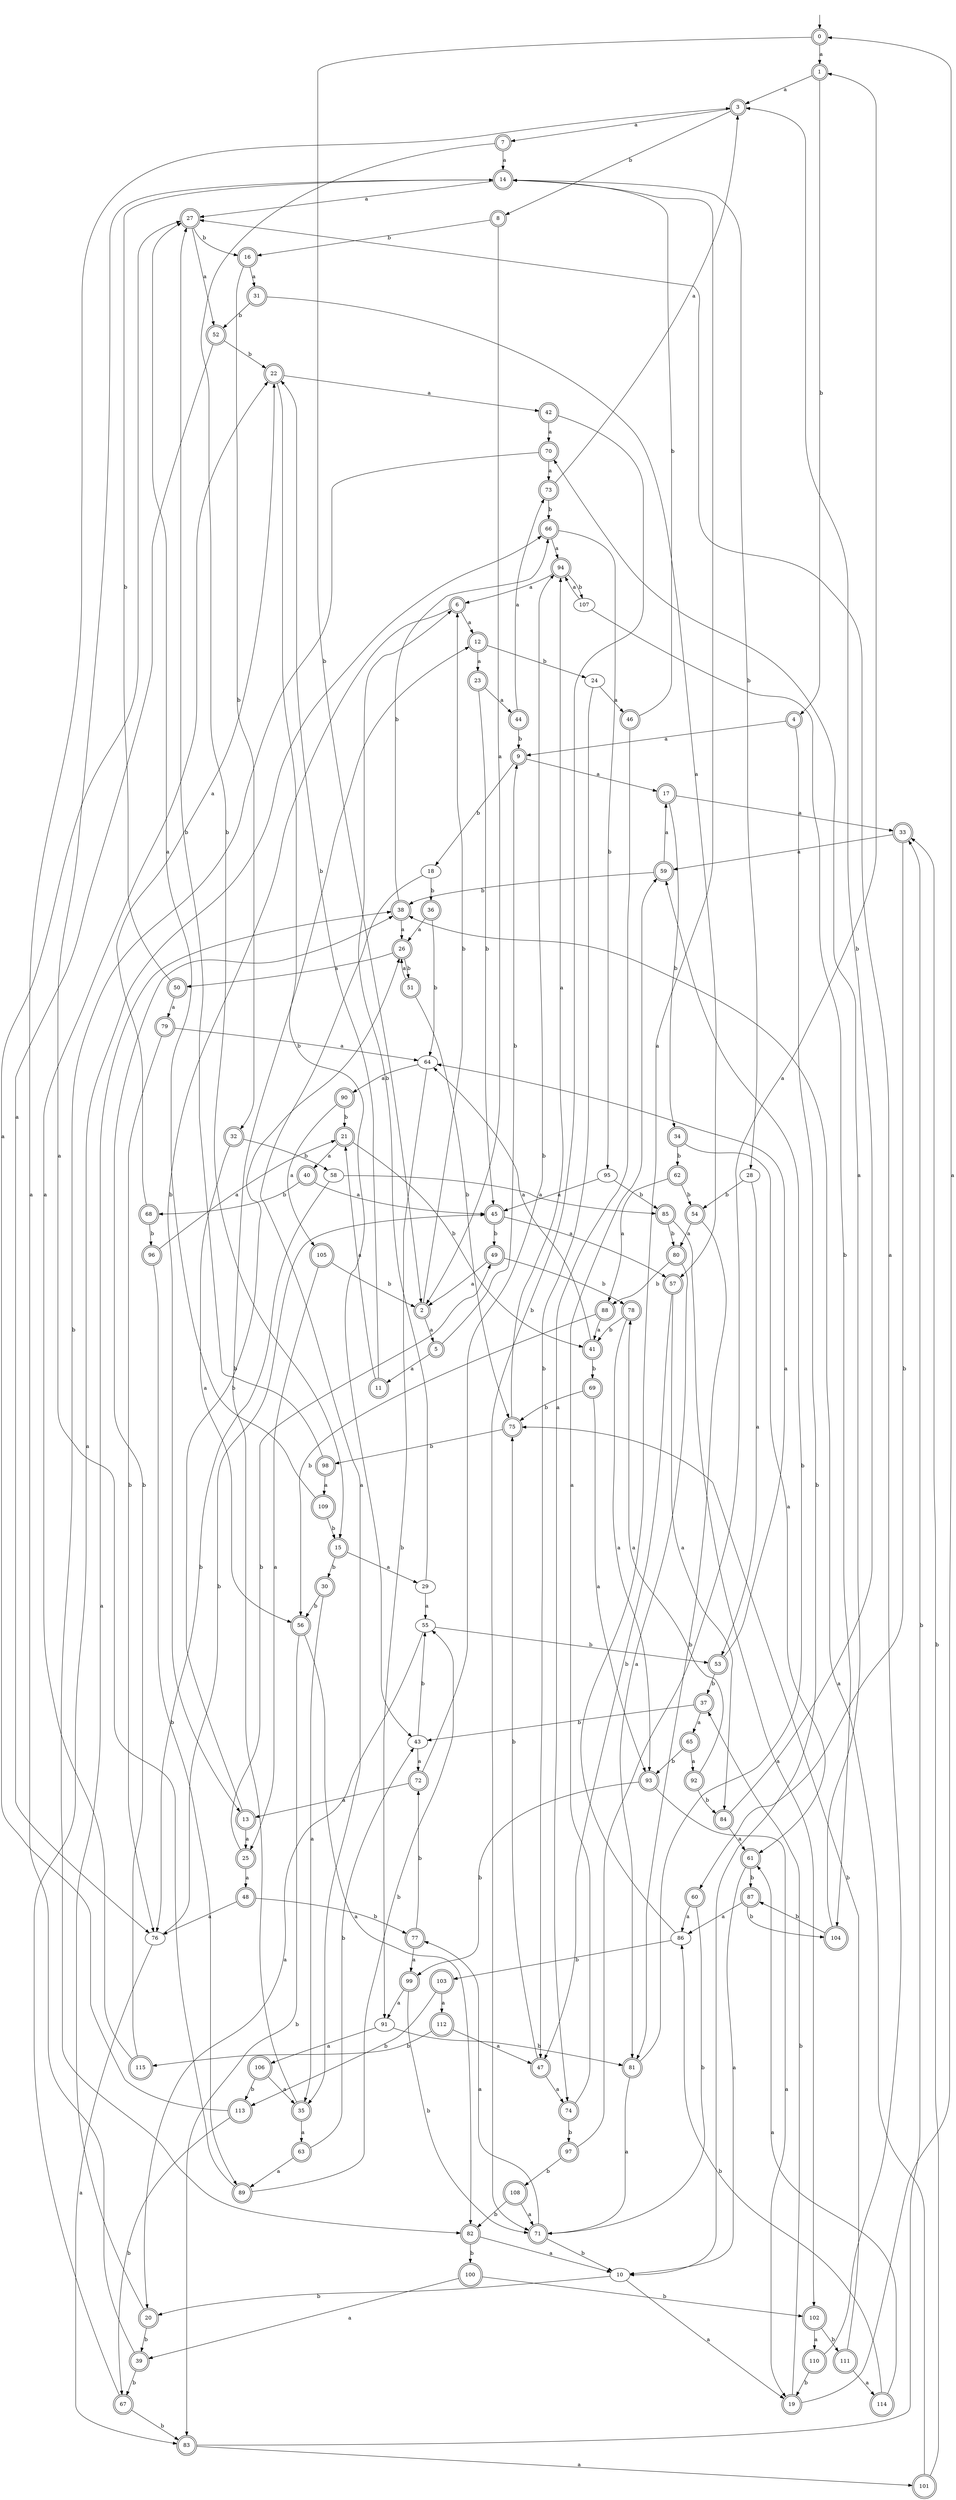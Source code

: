 digraph RandomDFA {
  __start0 [label="", shape=none];
  __start0 -> 0 [label=""];
  0 [shape=circle] [shape=doublecircle]
  0 -> 1 [label="a"]
  0 -> 2 [label="b"]
  1 [shape=doublecircle]
  1 -> 3 [label="a"]
  1 -> 4 [label="b"]
  2 [shape=doublecircle]
  2 -> 5 [label="a"]
  2 -> 6 [label="b"]
  3 [shape=doublecircle]
  3 -> 7 [label="a"]
  3 -> 8 [label="b"]
  4 [shape=doublecircle]
  4 -> 9 [label="a"]
  4 -> 10 [label="b"]
  5 [shape=doublecircle]
  5 -> 11 [label="a"]
  5 -> 9 [label="b"]
  6 [shape=doublecircle]
  6 -> 12 [label="a"]
  6 -> 13 [label="b"]
  7 [shape=doublecircle]
  7 -> 14 [label="a"]
  7 -> 15 [label="b"]
  8 [shape=doublecircle]
  8 -> 2 [label="a"]
  8 -> 16 [label="b"]
  9 [shape=doublecircle]
  9 -> 17 [label="a"]
  9 -> 18 [label="b"]
  10
  10 -> 19 [label="a"]
  10 -> 20 [label="b"]
  11 [shape=doublecircle]
  11 -> 21 [label="a"]
  11 -> 22 [label="b"]
  12 [shape=doublecircle]
  12 -> 23 [label="a"]
  12 -> 24 [label="b"]
  13 [shape=doublecircle]
  13 -> 25 [label="a"]
  13 -> 26 [label="b"]
  14 [shape=doublecircle]
  14 -> 27 [label="a"]
  14 -> 28 [label="b"]
  15 [shape=doublecircle]
  15 -> 29 [label="a"]
  15 -> 30 [label="b"]
  16 [shape=doublecircle]
  16 -> 31 [label="a"]
  16 -> 32 [label="b"]
  17 [shape=doublecircle]
  17 -> 33 [label="a"]
  17 -> 34 [label="b"]
  18
  18 -> 35 [label="a"]
  18 -> 36 [label="b"]
  19 [shape=doublecircle]
  19 -> 0 [label="a"]
  19 -> 37 [label="b"]
  20 [shape=doublecircle]
  20 -> 38 [label="a"]
  20 -> 39 [label="b"]
  21 [shape=doublecircle]
  21 -> 40 [label="a"]
  21 -> 41 [label="b"]
  22 [shape=doublecircle]
  22 -> 42 [label="a"]
  22 -> 43 [label="b"]
  23 [shape=doublecircle]
  23 -> 44 [label="a"]
  23 -> 45 [label="b"]
  24
  24 -> 46 [label="a"]
  24 -> 47 [label="b"]
  25 [shape=doublecircle]
  25 -> 48 [label="a"]
  25 -> 49 [label="b"]
  26 [shape=doublecircle]
  26 -> 50 [label="a"]
  26 -> 51 [label="b"]
  27 [shape=doublecircle]
  27 -> 52 [label="a"]
  27 -> 16 [label="b"]
  28
  28 -> 53 [label="a"]
  28 -> 54 [label="b"]
  29
  29 -> 55 [label="a"]
  29 -> 6 [label="b"]
  30 [shape=doublecircle]
  30 -> 35 [label="a"]
  30 -> 56 [label="b"]
  31 [shape=doublecircle]
  31 -> 57 [label="a"]
  31 -> 52 [label="b"]
  32 [shape=doublecircle]
  32 -> 56 [label="a"]
  32 -> 58 [label="b"]
  33 [shape=doublecircle]
  33 -> 59 [label="a"]
  33 -> 60 [label="b"]
  34 [shape=doublecircle]
  34 -> 61 [label="a"]
  34 -> 62 [label="b"]
  35 [shape=doublecircle]
  35 -> 63 [label="a"]
  35 -> 12 [label="b"]
  36 [shape=doublecircle]
  36 -> 26 [label="a"]
  36 -> 64 [label="b"]
  37 [shape=doublecircle]
  37 -> 65 [label="a"]
  37 -> 43 [label="b"]
  38 [shape=doublecircle]
  38 -> 26 [label="a"]
  38 -> 66 [label="b"]
  39 [shape=doublecircle]
  39 -> 3 [label="a"]
  39 -> 67 [label="b"]
  40 [shape=doublecircle]
  40 -> 45 [label="a"]
  40 -> 68 [label="b"]
  41 [shape=doublecircle]
  41 -> 64 [label="a"]
  41 -> 69 [label="b"]
  42 [shape=doublecircle]
  42 -> 70 [label="a"]
  42 -> 71 [label="b"]
  43
  43 -> 72 [label="a"]
  43 -> 55 [label="b"]
  44 [shape=doublecircle]
  44 -> 73 [label="a"]
  44 -> 9 [label="b"]
  45 [shape=doublecircle]
  45 -> 57 [label="a"]
  45 -> 49 [label="b"]
  46 [shape=doublecircle]
  46 -> 74 [label="a"]
  46 -> 14 [label="b"]
  47 [shape=doublecircle]
  47 -> 74 [label="a"]
  47 -> 75 [label="b"]
  48 [shape=doublecircle]
  48 -> 76 [label="a"]
  48 -> 77 [label="b"]
  49 [shape=doublecircle]
  49 -> 2 [label="a"]
  49 -> 78 [label="b"]
  50 [shape=doublecircle]
  50 -> 79 [label="a"]
  50 -> 14 [label="b"]
  51 [shape=doublecircle]
  51 -> 26 [label="a"]
  51 -> 75 [label="b"]
  52 [shape=doublecircle]
  52 -> 76 [label="a"]
  52 -> 22 [label="b"]
  53 [shape=doublecircle]
  53 -> 64 [label="a"]
  53 -> 37 [label="b"]
  54 [shape=doublecircle]
  54 -> 80 [label="a"]
  54 -> 81 [label="b"]
  55
  55 -> 20 [label="a"]
  55 -> 53 [label="b"]
  56 [shape=doublecircle]
  56 -> 82 [label="a"]
  56 -> 83 [label="b"]
  57 [shape=doublecircle]
  57 -> 84 [label="a"]
  57 -> 47 [label="b"]
  58
  58 -> 85 [label="a"]
  58 -> 76 [label="b"]
  59 [shape=doublecircle]
  59 -> 17 [label="a"]
  59 -> 38 [label="b"]
  60 [shape=doublecircle]
  60 -> 86 [label="a"]
  60 -> 71 [label="b"]
  61 [shape=doublecircle]
  61 -> 10 [label="a"]
  61 -> 87 [label="b"]
  62 [shape=doublecircle]
  62 -> 88 [label="a"]
  62 -> 54 [label="b"]
  63 [shape=doublecircle]
  63 -> 89 [label="a"]
  63 -> 43 [label="b"]
  64
  64 -> 90 [label="a"]
  64 -> 91 [label="b"]
  65 [shape=doublecircle]
  65 -> 92 [label="a"]
  65 -> 93 [label="b"]
  66 [shape=doublecircle]
  66 -> 94 [label="a"]
  66 -> 95 [label="b"]
  67 [shape=doublecircle]
  67 -> 66 [label="a"]
  67 -> 83 [label="b"]
  68 [shape=doublecircle]
  68 -> 22 [label="a"]
  68 -> 96 [label="b"]
  69 [shape=doublecircle]
  69 -> 93 [label="a"]
  69 -> 75 [label="b"]
  70 [shape=doublecircle]
  70 -> 73 [label="a"]
  70 -> 82 [label="b"]
  71 [shape=doublecircle]
  71 -> 77 [label="a"]
  71 -> 10 [label="b"]
  72 [shape=doublecircle]
  72 -> 13 [label="a"]
  72 -> 94 [label="b"]
  73 [shape=doublecircle]
  73 -> 3 [label="a"]
  73 -> 66 [label="b"]
  74 [shape=doublecircle]
  74 -> 59 [label="a"]
  74 -> 97 [label="b"]
  75 [shape=doublecircle]
  75 -> 94 [label="a"]
  75 -> 98 [label="b"]
  76
  76 -> 83 [label="a"]
  76 -> 45 [label="b"]
  77 [shape=doublecircle]
  77 -> 99 [label="a"]
  77 -> 72 [label="b"]
  78 [shape=doublecircle]
  78 -> 93 [label="a"]
  78 -> 41 [label="b"]
  79 [shape=doublecircle]
  79 -> 64 [label="a"]
  79 -> 76 [label="b"]
  80 [shape=doublecircle]
  80 -> 81 [label="a"]
  80 -> 88 [label="b"]
  81 [shape=doublecircle]
  81 -> 71 [label="a"]
  81 -> 59 [label="b"]
  82 [shape=doublecircle]
  82 -> 10 [label="a"]
  82 -> 100 [label="b"]
  83 [shape=doublecircle]
  83 -> 101 [label="a"]
  83 -> 33 [label="b"]
  84 [shape=doublecircle]
  84 -> 61 [label="a"]
  84 -> 3 [label="b"]
  85 [shape=doublecircle]
  85 -> 102 [label="a"]
  85 -> 80 [label="b"]
  86
  86 -> 14 [label="a"]
  86 -> 103 [label="b"]
  87 [shape=doublecircle]
  87 -> 86 [label="a"]
  87 -> 104 [label="b"]
  88 [shape=doublecircle]
  88 -> 41 [label="a"]
  88 -> 56 [label="b"]
  89 [shape=doublecircle]
  89 -> 14 [label="a"]
  89 -> 55 [label="b"]
  90 [shape=doublecircle]
  90 -> 105 [label="a"]
  90 -> 21 [label="b"]
  91
  91 -> 106 [label="a"]
  91 -> 81 [label="b"]
  92 [shape=doublecircle]
  92 -> 78 [label="a"]
  92 -> 84 [label="b"]
  93 [shape=doublecircle]
  93 -> 19 [label="a"]
  93 -> 99 [label="b"]
  94 [shape=doublecircle]
  94 -> 6 [label="a"]
  94 -> 107 [label="b"]
  95
  95 -> 45 [label="a"]
  95 -> 85 [label="b"]
  96 [shape=doublecircle]
  96 -> 21 [label="a"]
  96 -> 89 [label="b"]
  97 [shape=doublecircle]
  97 -> 1 [label="a"]
  97 -> 108 [label="b"]
  98 [shape=doublecircle]
  98 -> 109 [label="a"]
  98 -> 27 [label="b"]
  99 [shape=doublecircle]
  99 -> 91 [label="a"]
  99 -> 71 [label="b"]
  100 [shape=doublecircle]
  100 -> 39 [label="a"]
  100 -> 102 [label="b"]
  101 [shape=doublecircle]
  101 -> 38 [label="a"]
  101 -> 33 [label="b"]
  102 [shape=doublecircle]
  102 -> 110 [label="a"]
  102 -> 111 [label="b"]
  103 [shape=doublecircle]
  103 -> 112 [label="a"]
  103 -> 113 [label="b"]
  104 [shape=doublecircle]
  104 -> 70 [label="a"]
  104 -> 87 [label="b"]
  105 [shape=doublecircle]
  105 -> 25 [label="a"]
  105 -> 2 [label="b"]
  106 [shape=doublecircle]
  106 -> 35 [label="a"]
  106 -> 113 [label="b"]
  107
  107 -> 94 [label="a"]
  107 -> 104 [label="b"]
  108 [shape=doublecircle]
  108 -> 71 [label="a"]
  108 -> 82 [label="b"]
  109 [shape=doublecircle]
  109 -> 27 [label="a"]
  109 -> 15 [label="b"]
  110 [shape=doublecircle]
  110 -> 27 [label="a"]
  110 -> 19 [label="b"]
  111 [shape=doublecircle]
  111 -> 114 [label="a"]
  111 -> 75 [label="b"]
  112 [shape=doublecircle]
  112 -> 47 [label="a"]
  112 -> 115 [label="b"]
  113 [shape=doublecircle]
  113 -> 27 [label="a"]
  113 -> 67 [label="b"]
  114 [shape=doublecircle]
  114 -> 61 [label="a"]
  114 -> 86 [label="b"]
  115 [shape=doublecircle]
  115 -> 22 [label="a"]
  115 -> 38 [label="b"]
}
